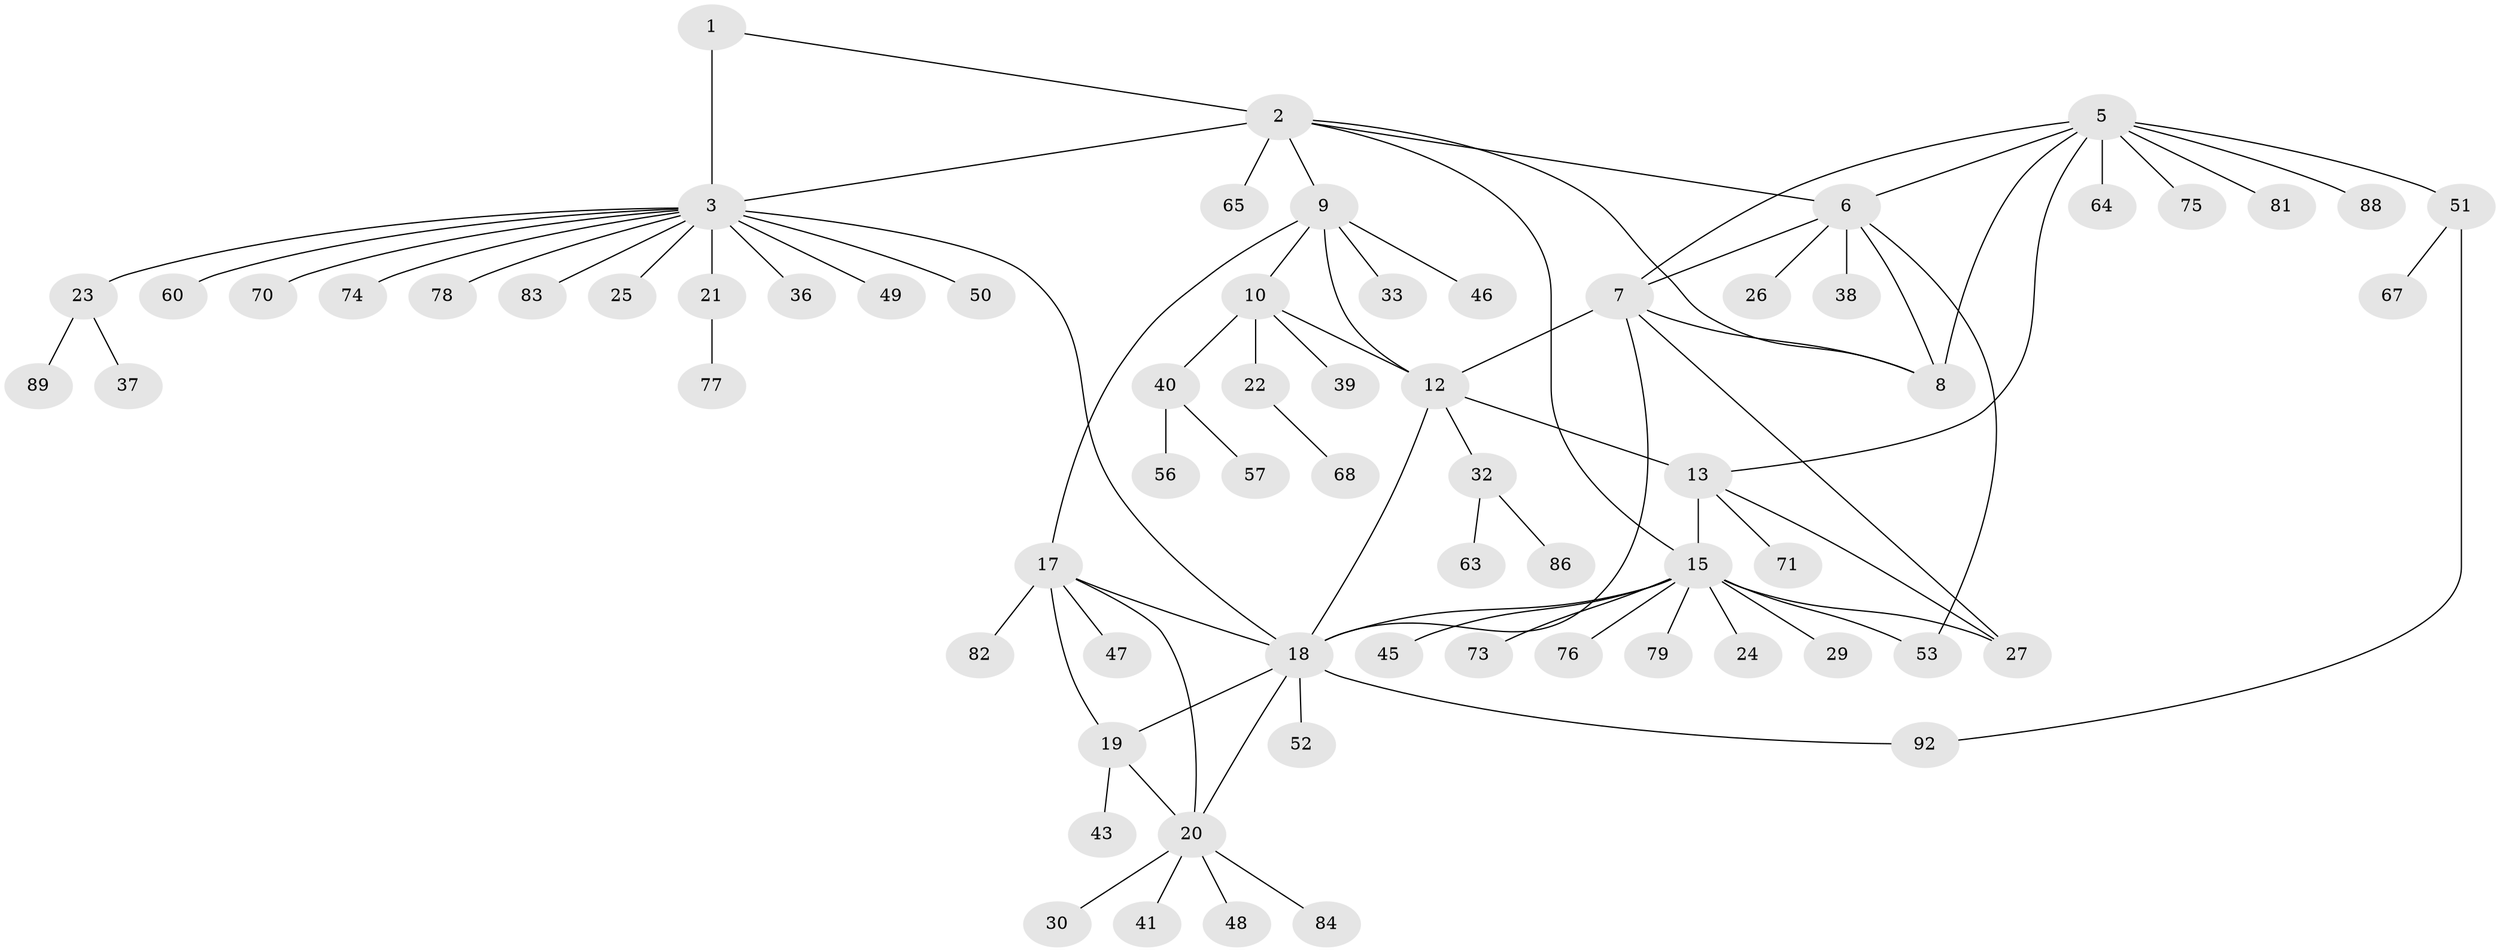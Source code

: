 // Generated by graph-tools (version 1.1) at 2025/24/03/03/25 07:24:13]
// undirected, 68 vertices, 87 edges
graph export_dot {
graph [start="1"]
  node [color=gray90,style=filled];
  1;
  2 [super="+80"];
  3 [super="+4"];
  5 [super="+91"];
  6 [super="+54"];
  7;
  8 [super="+42"];
  9 [super="+11"];
  10 [super="+35"];
  12 [super="+90"];
  13 [super="+14"];
  15 [super="+16"];
  17 [super="+31"];
  18 [super="+34"];
  19 [super="+28"];
  20 [super="+85"];
  21 [super="+62"];
  22 [super="+66"];
  23 [super="+69"];
  24;
  25;
  26;
  27 [super="+44"];
  29;
  30;
  32;
  33;
  36;
  37;
  38;
  39;
  40 [super="+55"];
  41;
  43 [super="+58"];
  45;
  46;
  47;
  48;
  49;
  50;
  51;
  52;
  53 [super="+61"];
  56 [super="+59"];
  57;
  60;
  63 [super="+72"];
  64;
  65;
  67;
  68;
  70;
  71;
  73;
  74;
  75;
  76;
  77;
  78;
  79;
  81;
  82;
  83;
  84 [super="+87"];
  86;
  88;
  89;
  92;
  1 -- 2;
  1 -- 3 [weight=2];
  2 -- 3 [weight=2];
  2 -- 6;
  2 -- 9;
  2 -- 65;
  2 -- 15;
  2 -- 8;
  3 -- 18;
  3 -- 25;
  3 -- 36;
  3 -- 50;
  3 -- 60;
  3 -- 70;
  3 -- 83;
  3 -- 74;
  3 -- 78;
  3 -- 49;
  3 -- 21;
  3 -- 23;
  5 -- 6;
  5 -- 7;
  5 -- 8;
  5 -- 51;
  5 -- 64;
  5 -- 75;
  5 -- 81;
  5 -- 88;
  5 -- 13;
  6 -- 7;
  6 -- 8;
  6 -- 26;
  6 -- 38;
  6 -- 53;
  7 -- 8;
  7 -- 12;
  7 -- 18;
  7 -- 27;
  9 -- 10 [weight=2];
  9 -- 12 [weight=2];
  9 -- 17;
  9 -- 33;
  9 -- 46;
  10 -- 12;
  10 -- 22;
  10 -- 39;
  10 -- 40;
  12 -- 32;
  12 -- 13;
  12 -- 18;
  13 -- 15 [weight=4];
  13 -- 71;
  13 -- 27;
  15 -- 24;
  15 -- 29;
  15 -- 45;
  15 -- 73;
  15 -- 76;
  15 -- 79;
  15 -- 18;
  15 -- 53;
  15 -- 27;
  17 -- 18;
  17 -- 19;
  17 -- 20;
  17 -- 47;
  17 -- 82;
  18 -- 19;
  18 -- 20;
  18 -- 52;
  18 -- 92;
  19 -- 20;
  19 -- 43;
  20 -- 30;
  20 -- 41;
  20 -- 48;
  20 -- 84;
  21 -- 77;
  22 -- 68;
  23 -- 37;
  23 -- 89;
  32 -- 63;
  32 -- 86;
  40 -- 56;
  40 -- 57;
  51 -- 67;
  51 -- 92;
}
